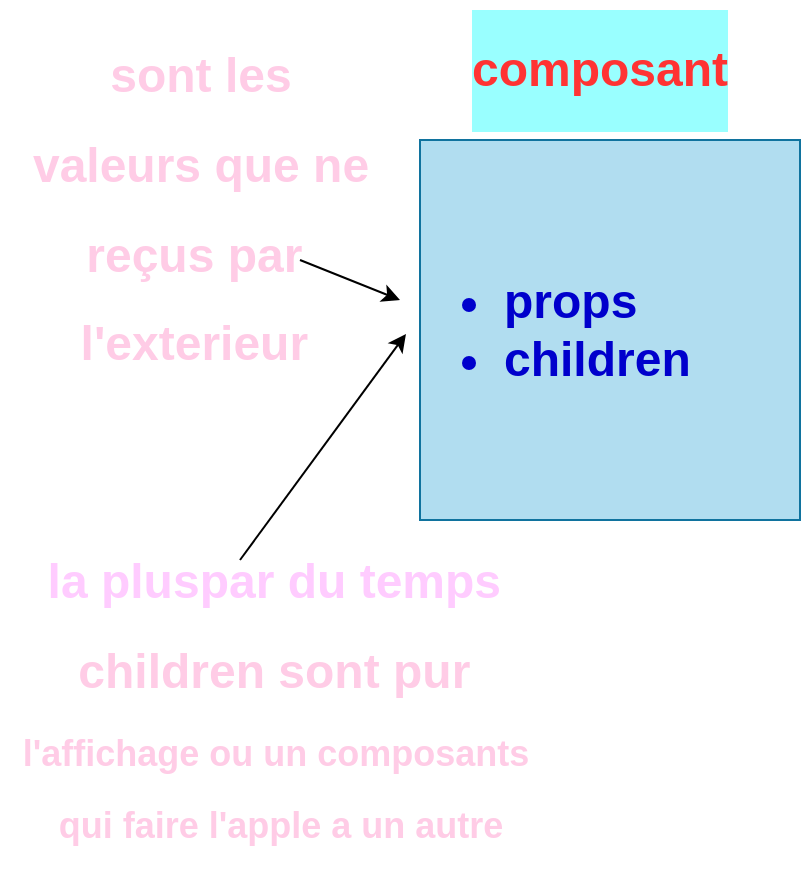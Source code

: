 <mxfile>
    <diagram id="N34505oQ6JHixrSWyyoD" name="Page-1">
        <mxGraphModel dx="1340" dy="475" grid="1" gridSize="10" guides="1" tooltips="1" connect="1" arrows="1" fold="1" page="1" pageScale="1" pageWidth="850" pageHeight="1100" math="0" shadow="0">
            <root>
                <mxCell id="0"/>
                <mxCell id="1" parent="0"/>
                <mxCell id="2" value="&lt;h1&gt;&lt;ul&gt;&lt;li&gt;props&lt;/li&gt;&lt;li&gt;children&lt;/li&gt;&lt;/ul&gt;&lt;/h1&gt;" style="whiteSpace=wrap;html=1;aspect=fixed;fillColor=#b1ddf0;strokeColor=#10739e;align=left;fontColor=#0000CC;" vertex="1" parent="1">
                    <mxGeometry x="190" y="160" width="190" height="190" as="geometry"/>
                </mxCell>
                <mxCell id="3" value="&lt;h1&gt;&lt;font&gt;composant&lt;/font&gt;&lt;/h1&gt;" style="text;strokeColor=none;align=center;fillColor=none;html=1;verticalAlign=middle;whiteSpace=wrap;rounded=0;fontColor=#FF3333;labelBackgroundColor=#99FFFF;" vertex="1" parent="1">
                    <mxGeometry x="250" y="110" width="60" height="30" as="geometry"/>
                </mxCell>
                <mxCell id="4" value="" style="endArrow=classic;html=1;fontColor=#FFCCE6;" edge="1" parent="1">
                    <mxGeometry width="50" height="50" relative="1" as="geometry">
                        <mxPoint x="130" y="220" as="sourcePoint"/>
                        <mxPoint x="180" y="240" as="targetPoint"/>
                    </mxGeometry>
                </mxCell>
                <mxCell id="6" value="&lt;h1&gt;sont les&lt;/h1&gt;&lt;h1&gt;&amp;nbsp;valeurs que ne&amp;nbsp;&lt;/h1&gt;&lt;h1&gt;reçus par&amp;nbsp;&lt;/h1&gt;&lt;h1&gt;l'exterieur&amp;nbsp;&lt;/h1&gt;" style="text;html=1;align=center;verticalAlign=middle;resizable=0;points=[];autosize=1;strokeColor=none;fillColor=none;fontColor=#FFCCE6;" vertex="1" parent="1">
                    <mxGeometry x="-20" y="90" width="200" height="210" as="geometry"/>
                </mxCell>
                <mxCell id="7" value="&lt;h1&gt;&lt;font color=&quot;#ffccff&quot;&gt;la pluspar du temps&amp;nbsp;&lt;/font&gt;&lt;/h1&gt;&lt;h1&gt;&lt;font color=&quot;#ffcce6&quot;&gt;children sont pur&amp;nbsp;&lt;/font&gt;&lt;/h1&gt;&lt;h2&gt;&lt;font color=&quot;#ffcce6&quot;&gt;l'affichage ou un composants&amp;nbsp;&lt;/font&gt;&lt;/h2&gt;&lt;h2&gt;&lt;font color=&quot;#ffcce6&quot;&gt;qui faire l'apple a un autre&lt;/font&gt;&lt;/h2&gt;" style="text;html=1;align=center;verticalAlign=middle;resizable=0;points=[];autosize=1;strokeColor=none;fillColor=none;fontColor=#FF3333;" vertex="1" parent="1">
                    <mxGeometry x="-20" y="345" width="280" height="190" as="geometry"/>
                </mxCell>
                <mxCell id="8" value="" style="endArrow=classic;html=1;fontColor=#FFCCE6;entryX=1.015;entryY=0.795;entryDx=0;entryDy=0;entryPerimeter=0;" edge="1" parent="1" target="6">
                    <mxGeometry width="50" height="50" relative="1" as="geometry">
                        <mxPoint x="100" y="370" as="sourcePoint"/>
                        <mxPoint x="150" y="320" as="targetPoint"/>
                    </mxGeometry>
                </mxCell>
            </root>
        </mxGraphModel>
    </diagram>
</mxfile>